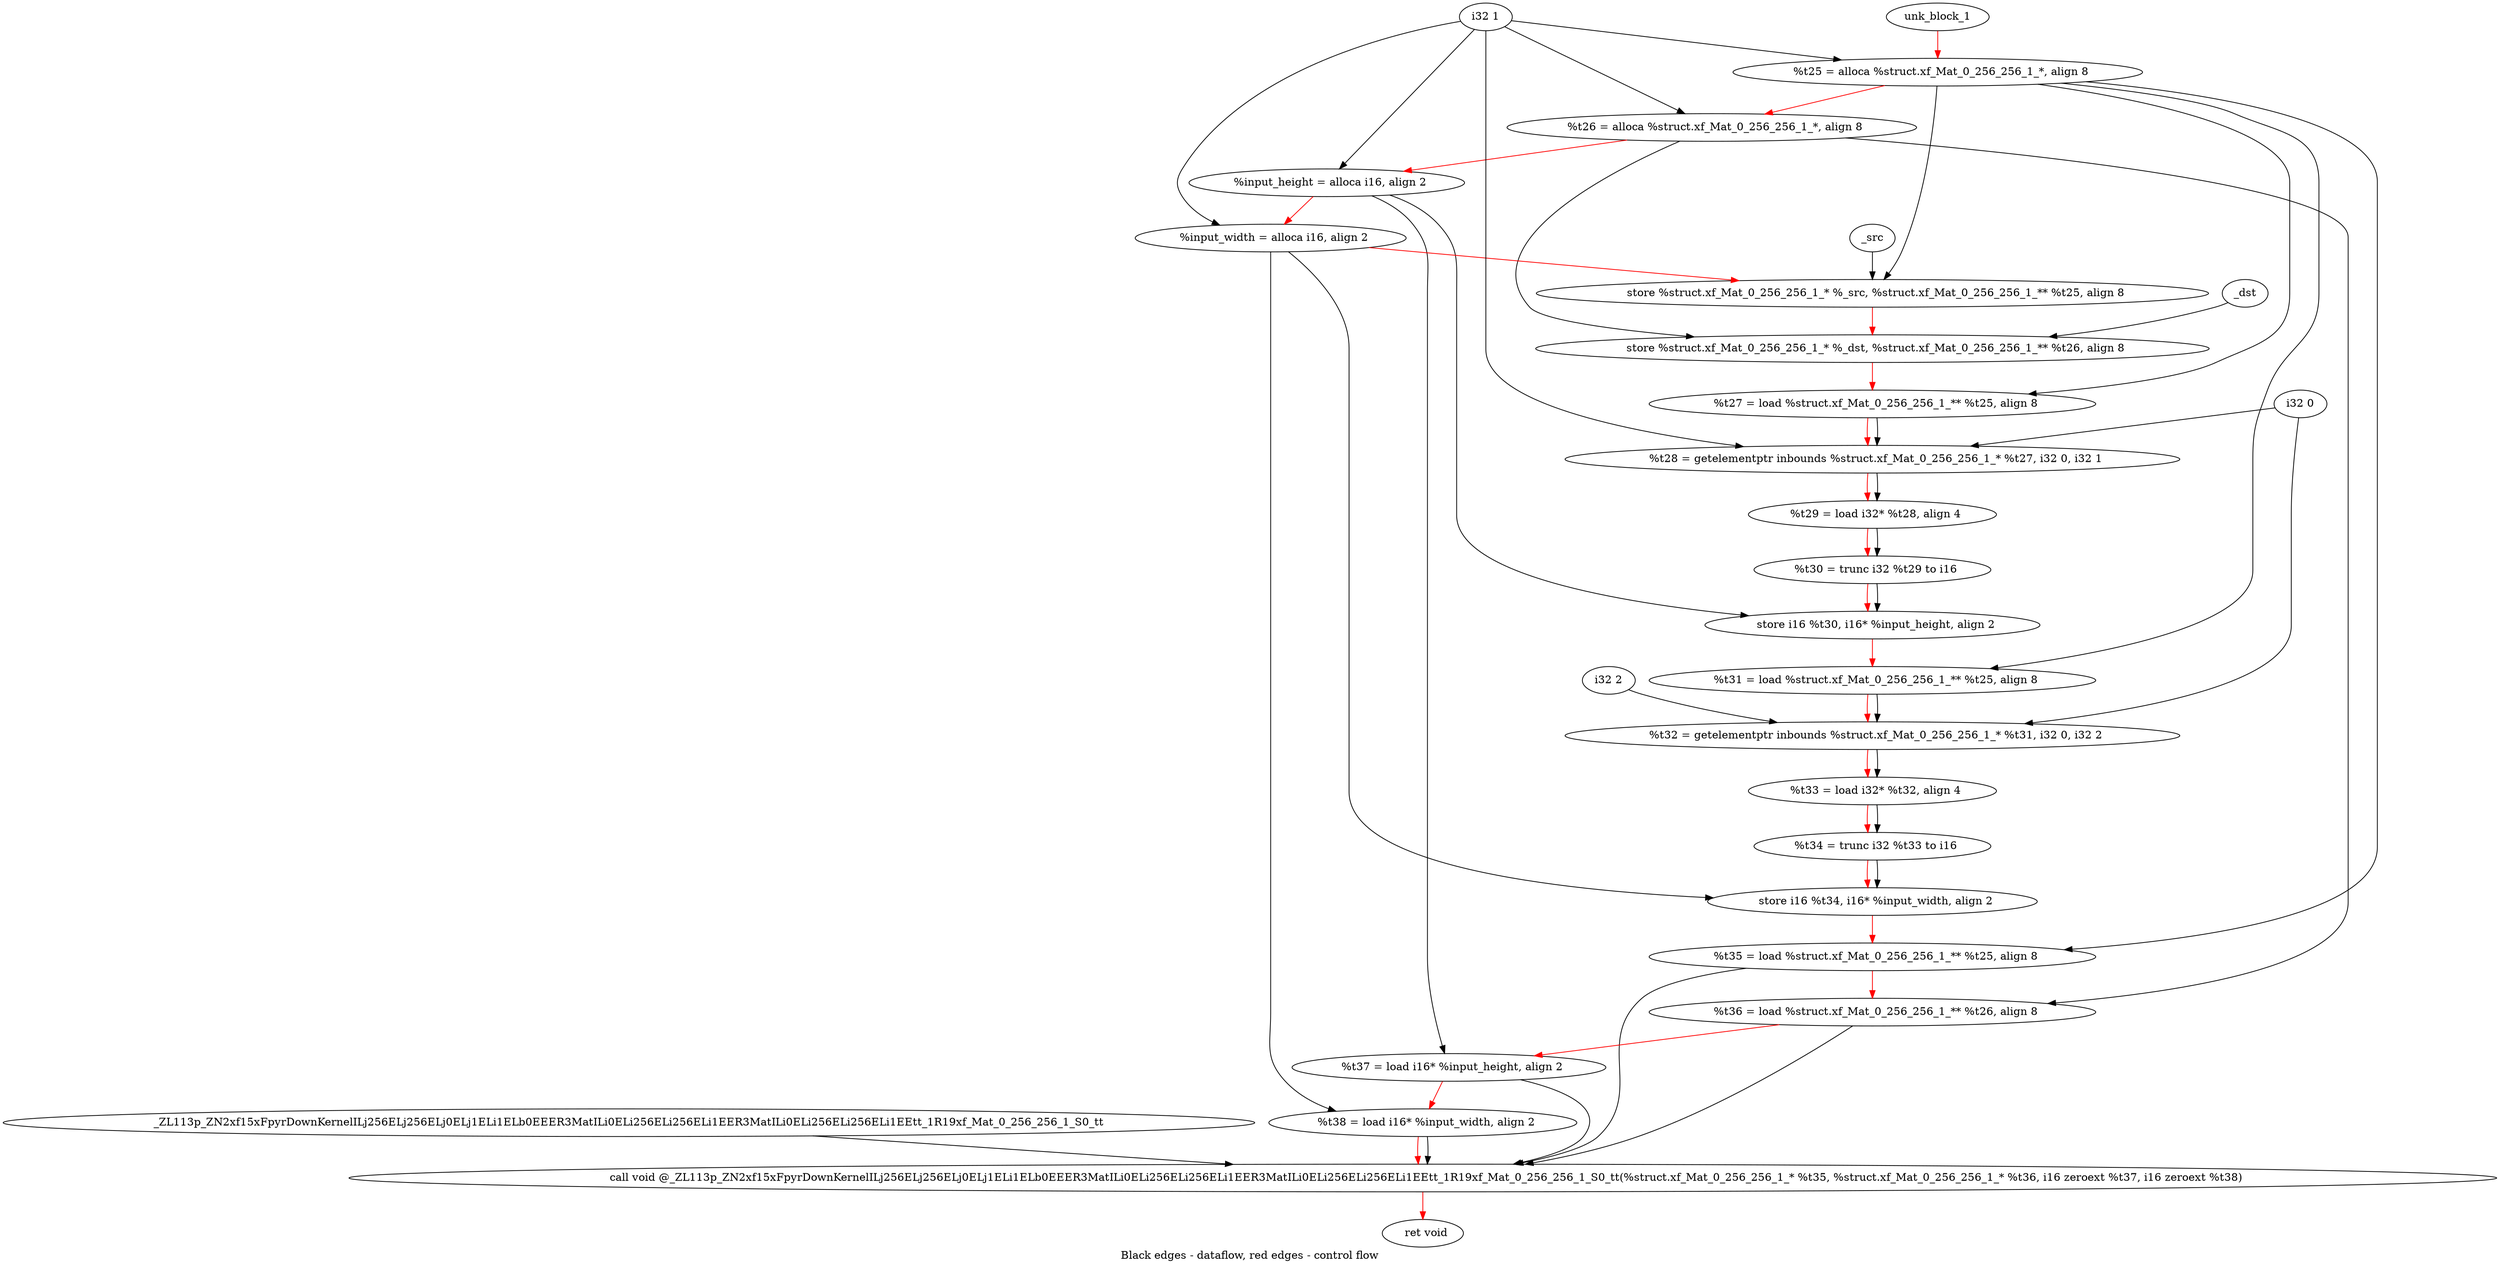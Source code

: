 digraph G {
compound=true
label="Black edges - dataflow, red edges - control flow"
"t25" [label="  %t25 = alloca %struct.xf_Mat_0_256_256_1_*, align 8"]
"t26" [label="  %t26 = alloca %struct.xf_Mat_0_256_256_1_*, align 8"]
"input_height" [label="  %input_height = alloca i16, align 2"]
"input_width" [label="  %input_width = alloca i16, align 2"]
"_1" [label="  store %struct.xf_Mat_0_256_256_1_* %_src, %struct.xf_Mat_0_256_256_1_** %t25, align 8"]
"_2" [label="  store %struct.xf_Mat_0_256_256_1_* %_dst, %struct.xf_Mat_0_256_256_1_** %t26, align 8"]
"t27" [label="  %t27 = load %struct.xf_Mat_0_256_256_1_** %t25, align 8"]
"t28" [label="  %t28 = getelementptr inbounds %struct.xf_Mat_0_256_256_1_* %t27, i32 0, i32 1"]
"t29" [label="  %t29 = load i32* %t28, align 4"]
"t30" [label="  %t30 = trunc i32 %t29 to i16"]
"_3" [label="  store i16 %t30, i16* %input_height, align 2"]
"t31" [label="  %t31 = load %struct.xf_Mat_0_256_256_1_** %t25, align 8"]
"t32" [label="  %t32 = getelementptr inbounds %struct.xf_Mat_0_256_256_1_* %t31, i32 0, i32 2"]
"t33" [label="  %t33 = load i32* %t32, align 4"]
"t34" [label="  %t34 = trunc i32 %t33 to i16"]
"_4" [label="  store i16 %t34, i16* %input_width, align 2"]
"t35" [label="  %t35 = load %struct.xf_Mat_0_256_256_1_** %t25, align 8"]
"t36" [label="  %t36 = load %struct.xf_Mat_0_256_256_1_** %t26, align 8"]
"t37" [label="  %t37 = load i16* %input_height, align 2"]
"t38" [label="  %t38 = load i16* %input_width, align 2"]
"_5" [label="  call void @_ZL113p_ZN2xf15xFpyrDownKernelILj256ELj256ELj0ELj1ELi1ELb0EEER3MatILi0ELi256ELi256ELi1EER3MatILi0ELi256ELi256ELi1EEtt_1R19xf_Mat_0_256_256_1_S0_tt(%struct.xf_Mat_0_256_256_1_* %t35, %struct.xf_Mat_0_256_256_1_* %t36, i16 zeroext %t37, i16 zeroext %t38)"]
"_6" [label="  ret void"]
"unk_block_1" -> "t25"[color=red]
"i32 1" -> "t25"
"t25" -> "t26"[color=red weight=2]
"i32 1" -> "t26"
"t26" -> "input_height"[color=red weight=2]
"i32 1" -> "input_height"
"input_height" -> "input_width"[color=red weight=2]
"i32 1" -> "input_width"
"input_width" -> "_1"[color=red weight=2]
"_src" -> "_1"
"t25" -> "_1"
"_1" -> "_2"[color=red weight=2]
"_dst" -> "_2"
"t26" -> "_2"
"_2" -> "t27"[color=red weight=2]
"t25" -> "t27"
"t27" -> "t28"[color=red weight=2]
"t27" -> "t28"
"i32 0" -> "t28"
"i32 1" -> "t28"
"t28" -> "t29"[color=red weight=2]
"t28" -> "t29"
"t29" -> "t30"[color=red weight=2]
"t29" -> "t30"
"t30" -> "_3"[color=red weight=2]
"t30" -> "_3"
"input_height" -> "_3"
"_3" -> "t31"[color=red weight=2]
"t25" -> "t31"
"t31" -> "t32"[color=red weight=2]
"t31" -> "t32"
"i32 0" -> "t32"
"i32 2" -> "t32"
"t32" -> "t33"[color=red weight=2]
"t32" -> "t33"
"t33" -> "t34"[color=red weight=2]
"t33" -> "t34"
"t34" -> "_4"[color=red weight=2]
"t34" -> "_4"
"input_width" -> "_4"
"_4" -> "t35"[color=red weight=2]
"t25" -> "t35"
"t35" -> "t36"[color=red weight=2]
"t26" -> "t36"
"t36" -> "t37"[color=red weight=2]
"input_height" -> "t37"
"t37" -> "t38"[color=red weight=2]
"input_width" -> "t38"
"t38" -> "_5"[color=red weight=2]
"t35" -> "_5"
"t36" -> "_5"
"t37" -> "_5"
"t38" -> "_5"
"_ZL113p_ZN2xf15xFpyrDownKernelILj256ELj256ELj0ELj1ELi1ELb0EEER3MatILi0ELi256ELi256ELi1EER3MatILi0ELi256ELi256ELi1EEtt_1R19xf_Mat_0_256_256_1_S0_tt" -> "_5"
"_5" -> "_6"[color=red weight=2]

}
